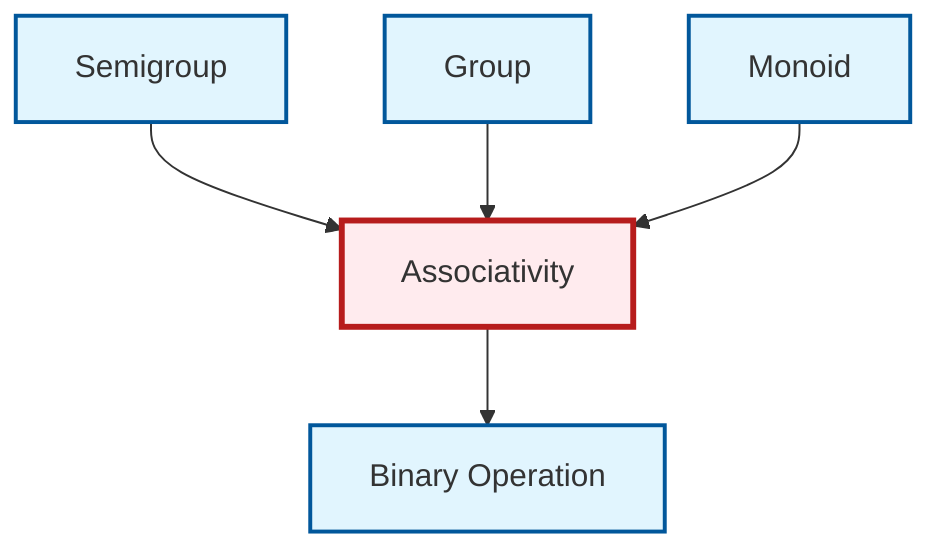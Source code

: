 graph TD
    classDef definition fill:#e1f5fe,stroke:#01579b,stroke-width:2px
    classDef theorem fill:#f3e5f5,stroke:#4a148c,stroke-width:2px
    classDef axiom fill:#fff3e0,stroke:#e65100,stroke-width:2px
    classDef example fill:#e8f5e9,stroke:#1b5e20,stroke-width:2px
    classDef current fill:#ffebee,stroke:#b71c1c,stroke-width:3px
    def-binary-operation["Binary Operation"]:::definition
    def-group["Group"]:::definition
    def-associativity["Associativity"]:::definition
    def-semigroup["Semigroup"]:::definition
    def-monoid["Monoid"]:::definition
    def-semigroup --> def-associativity
    def-group --> def-associativity
    def-monoid --> def-associativity
    def-associativity --> def-binary-operation
    class def-associativity current